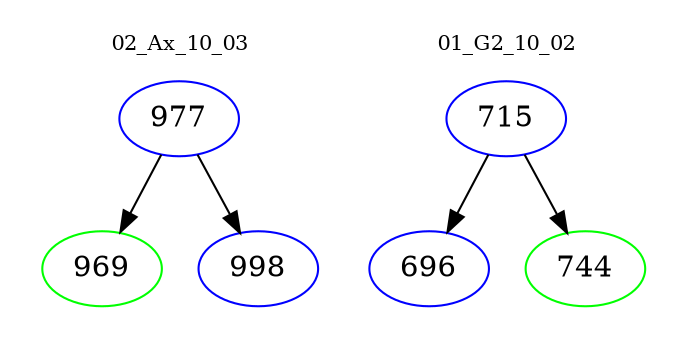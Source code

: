 digraph{
subgraph cluster_0 {
color = white
label = "02_Ax_10_03";
fontsize=10;
T0_977 [label="977", color="blue"]
T0_977 -> T0_969 [color="black"]
T0_969 [label="969", color="green"]
T0_977 -> T0_998 [color="black"]
T0_998 [label="998", color="blue"]
}
subgraph cluster_1 {
color = white
label = "01_G2_10_02";
fontsize=10;
T1_715 [label="715", color="blue"]
T1_715 -> T1_696 [color="black"]
T1_696 [label="696", color="blue"]
T1_715 -> T1_744 [color="black"]
T1_744 [label="744", color="green"]
}
}
